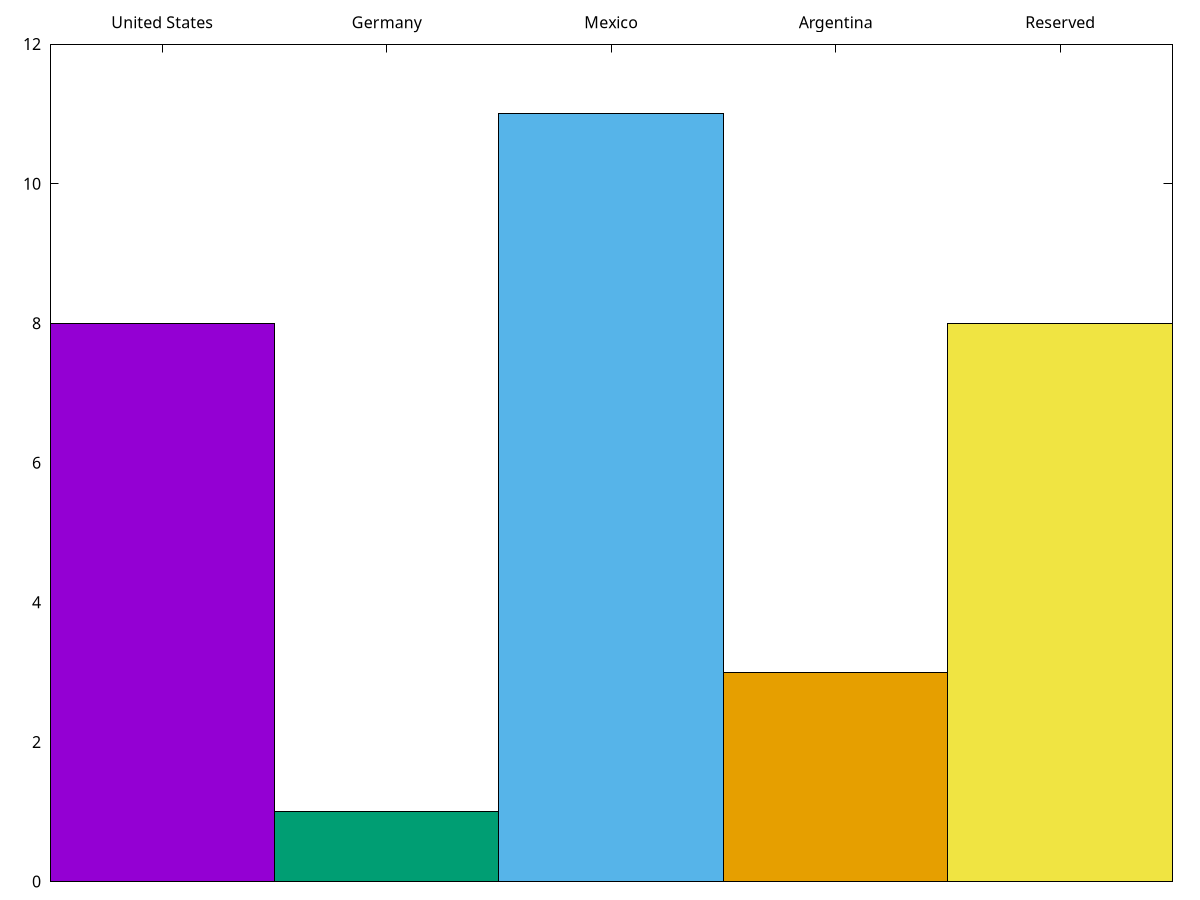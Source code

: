  set terminal png size 600, 400 
set output 'visitas.png'
unset xtics
set ytics
set x2tics ("United States" 0, "Germany" 1, "Mexico" 2, "Argentina" 3, "Reserved" 4)
set boxwidth 1
set style fill solid border -1
plot "-" notitle with boxes fill, \
     "-" notitle with boxes fill, \
     "-" notitle with boxes fill, \
     "-" notitle with boxes fill, \
     "-" notitle with boxes fill
0 8
e
1 1
e
2 11
e
3 3
e
4 8
e
